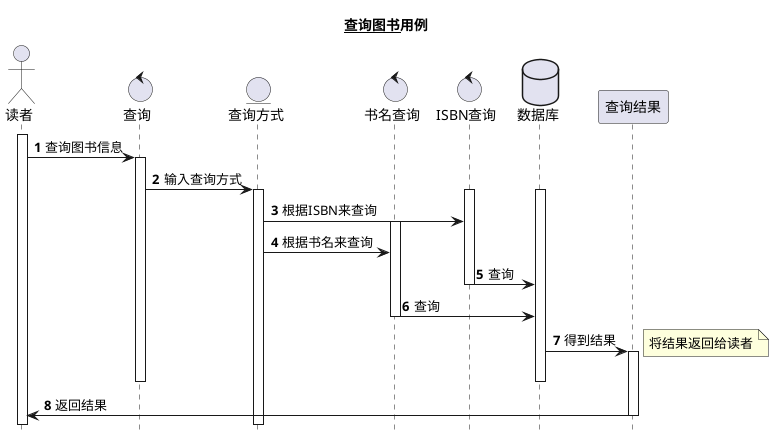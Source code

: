 @startuml
hide footbox
title __查询图书__用例
autonumber
actor 读者 as reader
control 查询 as search
entity 查询方式 as searchway
control 书名查询 as bookname
control ISBN查询 as isbn
database 数据库 as db
participant 查询结果 as results
activate reader
reader -> search:查询图书信息
activate search
search -> searchway:输入查询方式
activate db
activate searchway
activate isbn
searchway-> isbn:根据ISBN来查询
activate bookname

searchway-> bookname:根据书名来查询
isbn -> db:查询
deactivate isbn

bookname -> db:查询
deactivate bookname

db->results:得到结果
note right:将结果返回给读者
activate results
deactivate db
deactivate search
results -> reader:返回结果
deactivate results
@enduml